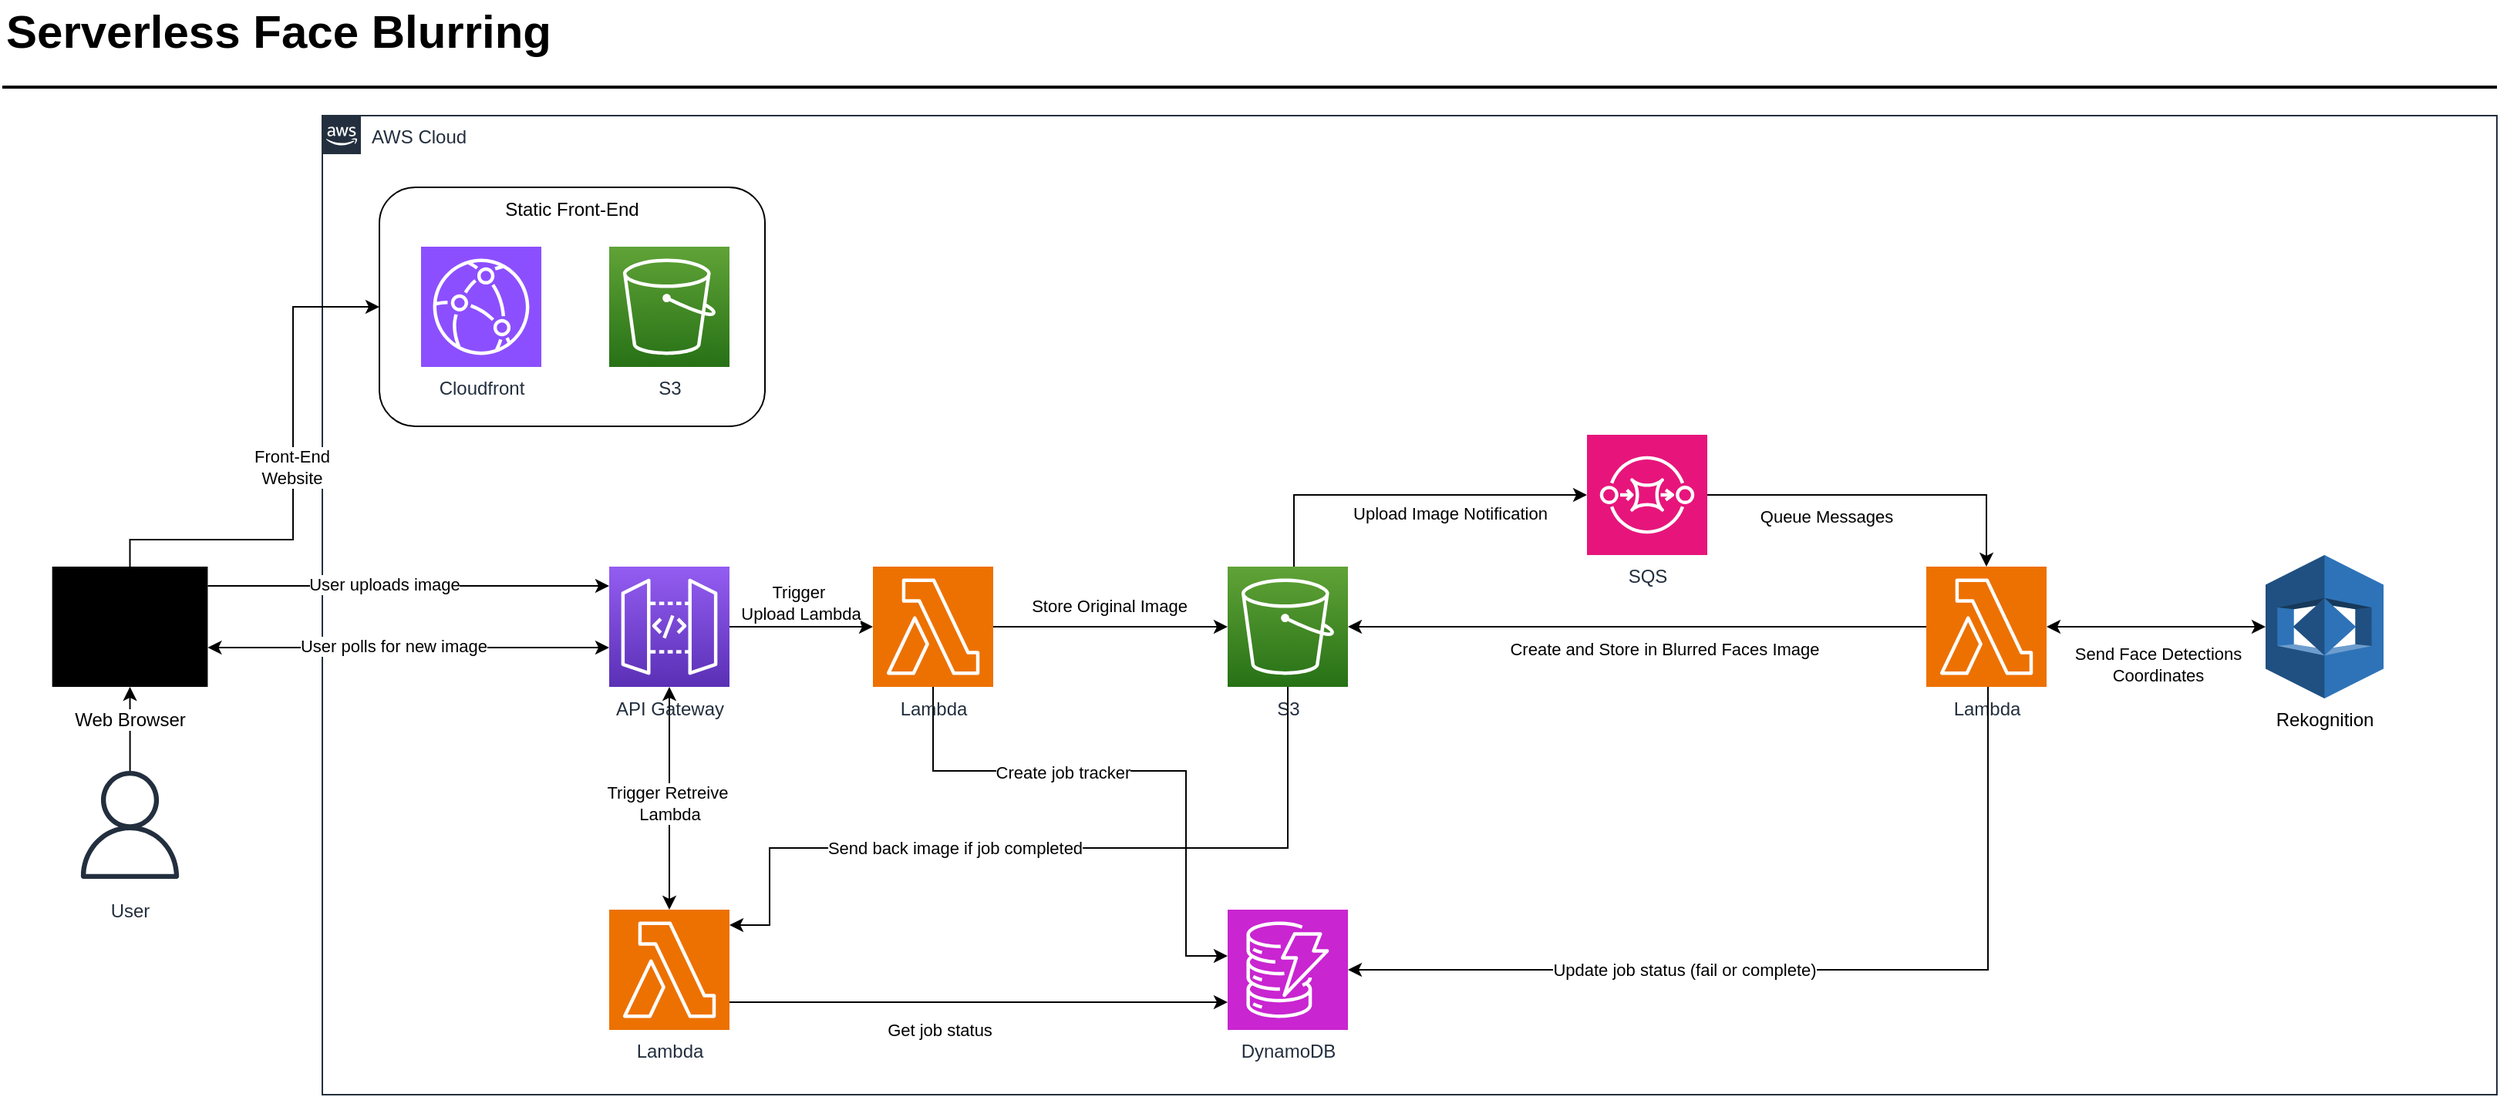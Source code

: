 <mxfile version="24.9.0">
  <diagram id="Ht1M8jgEwFfnCIfOTk4-" name="Page-1">
    <mxGraphModel dx="2074" dy="1146" grid="1" gridSize="10" guides="1" tooltips="1" connect="1" arrows="1" fold="1" page="1" pageScale="1" pageWidth="827" pageHeight="1169" math="0" shadow="0">
      <root>
        <mxCell id="0" />
        <mxCell id="1" parent="0" />
        <mxCell id="jZVaUwOg5UY3L9NAnvdq-71" value="AWS Cloud" style="points=[[0,0],[0.25,0],[0.5,0],[0.75,0],[1,0],[1,0.25],[1,0.5],[1,0.75],[1,1],[0.75,1],[0.5,1],[0.25,1],[0,1],[0,0.75],[0,0.5],[0,0.25]];outlineConnect=0;gradientColor=none;html=1;whiteSpace=wrap;fontSize=12;fontStyle=0;shape=mxgraph.aws4.group;grIcon=mxgraph.aws4.group_aws_cloud_alt;strokeColor=#232F3E;fillColor=none;verticalAlign=top;align=left;spacingLeft=30;fontColor=#232F3E;dashed=0;labelBackgroundColor=none;container=1;pointerEvents=0;collapsible=0;recursiveResize=0;" parent="1" vertex="1">
          <mxGeometry x="240" y="125" width="1410" height="635" as="geometry" />
        </mxCell>
        <mxCell id="ifsCe7wSicus5D4EdEdn-7" value="Static Front-End" style="rounded=1;whiteSpace=wrap;html=1;verticalAlign=top;" parent="jZVaUwOg5UY3L9NAnvdq-71" vertex="1">
          <mxGeometry x="37" y="46.5" width="250" height="155" as="geometry" />
        </mxCell>
        <mxCell id="jZVaUwOg5UY3L9NAnvdq-73" value="S3" style="outlineConnect=0;fontColor=#232F3E;gradientColor=#60A337;gradientDirection=north;fillColor=#277116;strokeColor=#ffffff;dashed=0;verticalLabelPosition=bottom;verticalAlign=top;align=center;html=1;fontSize=12;fontStyle=0;aspect=fixed;shape=mxgraph.aws4.resourceIcon;resIcon=mxgraph.aws4.s3;labelBackgroundColor=none;" parent="jZVaUwOg5UY3L9NAnvdq-71" vertex="1">
          <mxGeometry x="186" y="85" width="78" height="78" as="geometry" />
        </mxCell>
        <mxCell id="ASHzGRQUF6kaOziHz2nL-23" value="&lt;div&gt;Trigger&amp;nbsp;&lt;/div&gt;&lt;div&gt;Upload Lambda&lt;/div&gt;" style="edgeStyle=orthogonalEdgeStyle;rounded=0;orthogonalLoop=1;jettySize=auto;html=1;" edge="1" parent="jZVaUwOg5UY3L9NAnvdq-71" source="jZVaUwOg5UY3L9NAnvdq-74" target="ifsCe7wSicus5D4EdEdn-16">
          <mxGeometry x="-0.011" y="17" relative="1" as="geometry">
            <Array as="points">
              <mxPoint x="310" y="332" />
              <mxPoint x="310" y="332" />
            </Array>
            <mxPoint y="1" as="offset" />
          </mxGeometry>
        </mxCell>
        <mxCell id="ASHzGRQUF6kaOziHz2nL-30" style="edgeStyle=orthogonalEdgeStyle;rounded=0;orthogonalLoop=1;jettySize=auto;html=1;startArrow=classic;startFill=1;" edge="1" parent="jZVaUwOg5UY3L9NAnvdq-71" source="jZVaUwOg5UY3L9NAnvdq-74" target="ASHzGRQUF6kaOziHz2nL-29">
          <mxGeometry relative="1" as="geometry" />
        </mxCell>
        <mxCell id="ASHzGRQUF6kaOziHz2nL-31" value="&lt;div&gt;Trigger Retreive&amp;nbsp;&lt;/div&gt;&lt;div&gt;Lambda&lt;/div&gt;" style="edgeLabel;html=1;align=center;verticalAlign=middle;resizable=0;points=[];" vertex="1" connectable="0" parent="ASHzGRQUF6kaOziHz2nL-30">
          <mxGeometry x="0.039" relative="1" as="geometry">
            <mxPoint as="offset" />
          </mxGeometry>
        </mxCell>
        <mxCell id="jZVaUwOg5UY3L9NAnvdq-74" value="API Gateway" style="outlineConnect=0;fontColor=#232F3E;gradientColor=#945DF2;gradientDirection=north;fillColor=#5A30B5;strokeColor=#ffffff;dashed=0;verticalLabelPosition=bottom;verticalAlign=top;align=center;html=1;fontSize=12;fontStyle=0;aspect=fixed;shape=mxgraph.aws4.resourceIcon;resIcon=mxgraph.aws4.api_gateway;labelBackgroundColor=none;" parent="jZVaUwOg5UY3L9NAnvdq-71" vertex="1">
          <mxGeometry x="186" y="292.5" width="78" height="78" as="geometry" />
        </mxCell>
        <mxCell id="ifsCe7wSicus5D4EdEdn-5" value="Cloudfront" style="sketch=0;points=[[0,0,0],[0.25,0,0],[0.5,0,0],[0.75,0,0],[1,0,0],[0,1,0],[0.25,1,0],[0.5,1,0],[0.75,1,0],[1,1,0],[0,0.25,0],[0,0.5,0],[0,0.75,0],[1,0.25,0],[1,0.5,0],[1,0.75,0]];outlineConnect=0;fontColor=#232F3E;fillColor=#8C4FFF;strokeColor=#ffffff;dashed=0;verticalLabelPosition=bottom;verticalAlign=top;align=center;html=1;fontSize=12;fontStyle=0;aspect=fixed;shape=mxgraph.aws4.resourceIcon;resIcon=mxgraph.aws4.cloudfront;" parent="jZVaUwOg5UY3L9NAnvdq-71" vertex="1">
          <mxGeometry x="64" y="85" width="78" height="78" as="geometry" />
        </mxCell>
        <mxCell id="ASHzGRQUF6kaOziHz2nL-2" style="edgeStyle=orthogonalEdgeStyle;rounded=0;orthogonalLoop=1;jettySize=auto;html=1;" edge="1" parent="jZVaUwOg5UY3L9NAnvdq-71" source="ifsCe7wSicus5D4EdEdn-6" target="ifsCe7wSicus5D4EdEdn-19">
          <mxGeometry relative="1" as="geometry">
            <Array as="points">
              <mxPoint x="630" y="246" />
            </Array>
          </mxGeometry>
        </mxCell>
        <mxCell id="ASHzGRQUF6kaOziHz2nL-6" value="&lt;div&gt;Upload Image Notification&lt;/div&gt;" style="edgeLabel;html=1;align=center;verticalAlign=middle;resizable=0;points=[];" vertex="1" connectable="0" parent="ASHzGRQUF6kaOziHz2nL-2">
          <mxGeometry x="-0.255" y="1" relative="1" as="geometry">
            <mxPoint x="59" y="13" as="offset" />
          </mxGeometry>
        </mxCell>
        <mxCell id="ifsCe7wSicus5D4EdEdn-6" value="S3" style="outlineConnect=0;fontColor=#232F3E;gradientColor=#60A337;gradientDirection=north;fillColor=#277116;strokeColor=#ffffff;dashed=0;verticalLabelPosition=bottom;verticalAlign=top;align=center;html=1;fontSize=12;fontStyle=0;aspect=fixed;shape=mxgraph.aws4.resourceIcon;resIcon=mxgraph.aws4.s3;labelBackgroundColor=none;" parent="jZVaUwOg5UY3L9NAnvdq-71" vertex="1">
          <mxGeometry x="587" y="292.5" width="78" height="78" as="geometry" />
        </mxCell>
        <mxCell id="ifsCe7wSicus5D4EdEdn-18" style="edgeStyle=orthogonalEdgeStyle;rounded=0;orthogonalLoop=1;jettySize=auto;html=1;exitX=1;exitY=0.5;exitDx=0;exitDy=0;exitPerimeter=0;" parent="jZVaUwOg5UY3L9NAnvdq-71" edge="1" target="ifsCe7wSicus5D4EdEdn-6" source="ifsCe7wSicus5D4EdEdn-16">
          <mxGeometry relative="1" as="geometry">
            <mxPoint x="435" y="312.5" as="sourcePoint" />
            <mxPoint x="587" y="312.5" as="targetPoint" />
          </mxGeometry>
        </mxCell>
        <mxCell id="ifsCe7wSicus5D4EdEdn-23" value="Store Original Image" style="edgeLabel;html=1;align=center;verticalAlign=middle;resizable=0;points=[];" parent="ifsCe7wSicus5D4EdEdn-18" vertex="1" connectable="0">
          <mxGeometry x="-0.137" y="1" relative="1" as="geometry">
            <mxPoint x="9" y="-13" as="offset" />
          </mxGeometry>
        </mxCell>
        <mxCell id="ASHzGRQUF6kaOziHz2nL-38" style="edgeStyle=orthogonalEdgeStyle;rounded=0;orthogonalLoop=1;jettySize=auto;html=1;" edge="1" parent="jZVaUwOg5UY3L9NAnvdq-71" source="ifsCe7wSicus5D4EdEdn-16" target="ASHzGRQUF6kaOziHz2nL-17">
          <mxGeometry relative="1" as="geometry">
            <Array as="points">
              <mxPoint x="396" y="425" />
              <mxPoint x="560" y="425" />
              <mxPoint x="560" y="545" />
            </Array>
          </mxGeometry>
        </mxCell>
        <mxCell id="ASHzGRQUF6kaOziHz2nL-39" value="Create job tracker" style="edgeLabel;html=1;align=center;verticalAlign=middle;resizable=0;points=[];" vertex="1" connectable="0" parent="ASHzGRQUF6kaOziHz2nL-38">
          <mxGeometry x="-0.242" y="-1" relative="1" as="geometry">
            <mxPoint as="offset" />
          </mxGeometry>
        </mxCell>
        <mxCell id="ifsCe7wSicus5D4EdEdn-16" value="Lambda" style="sketch=0;points=[[0,0,0],[0.25,0,0],[0.5,0,0],[0.75,0,0],[1,0,0],[0,1,0],[0.25,1,0],[0.5,1,0],[0.75,1,0],[1,1,0],[0,0.25,0],[0,0.5,0],[0,0.75,0],[1,0.25,0],[1,0.5,0],[1,0.75,0]];outlineConnect=0;fontColor=#232F3E;fillColor=#ED7100;strokeColor=#ffffff;dashed=0;verticalLabelPosition=bottom;verticalAlign=top;align=center;html=1;fontSize=12;fontStyle=0;aspect=fixed;shape=mxgraph.aws4.resourceIcon;resIcon=mxgraph.aws4.lambda;" parent="jZVaUwOg5UY3L9NAnvdq-71" vertex="1">
          <mxGeometry x="357" y="292.5" width="78" height="78" as="geometry" />
        </mxCell>
        <mxCell id="ASHzGRQUF6kaOziHz2nL-3" style="edgeStyle=orthogonalEdgeStyle;rounded=0;orthogonalLoop=1;jettySize=auto;html=1;" edge="1" parent="jZVaUwOg5UY3L9NAnvdq-71" source="ifsCe7wSicus5D4EdEdn-19" target="ifsCe7wSicus5D4EdEdn-30">
          <mxGeometry relative="1" as="geometry" />
        </mxCell>
        <mxCell id="ASHzGRQUF6kaOziHz2nL-8" value="Queue Messages" style="edgeLabel;html=1;align=center;verticalAlign=middle;resizable=0;points=[];" vertex="1" connectable="0" parent="ASHzGRQUF6kaOziHz2nL-3">
          <mxGeometry x="-0.433" y="-1" relative="1" as="geometry">
            <mxPoint x="12" y="13" as="offset" />
          </mxGeometry>
        </mxCell>
        <mxCell id="ifsCe7wSicus5D4EdEdn-19" value="SQS" style="sketch=0;points=[[0,0,0],[0.25,0,0],[0.5,0,0],[0.75,0,0],[1,0,0],[0,1,0],[0.25,1,0],[0.5,1,0],[0.75,1,0],[1,1,0],[0,0.25,0],[0,0.5,0],[0,0.75,0],[1,0.25,0],[1,0.5,0],[1,0.75,0]];outlineConnect=0;fontColor=#232F3E;fillColor=#E7157B;strokeColor=#ffffff;dashed=0;verticalLabelPosition=bottom;verticalAlign=top;align=center;html=1;fontSize=12;fontStyle=0;aspect=fixed;shape=mxgraph.aws4.resourceIcon;resIcon=mxgraph.aws4.sqs;" parent="jZVaUwOg5UY3L9NAnvdq-71" vertex="1">
          <mxGeometry x="820" y="207" width="78" height="78" as="geometry" />
        </mxCell>
        <mxCell id="ifsCe7wSicus5D4EdEdn-33" style="edgeStyle=orthogonalEdgeStyle;rounded=0;orthogonalLoop=1;jettySize=auto;html=1;startArrow=classic;startFill=1;" parent="jZVaUwOg5UY3L9NAnvdq-71" source="ifsCe7wSicus5D4EdEdn-21" target="ifsCe7wSicus5D4EdEdn-30" edge="1">
          <mxGeometry relative="1" as="geometry" />
        </mxCell>
        <mxCell id="ifsCe7wSicus5D4EdEdn-34" value="&lt;div&gt;Send Face Detections&lt;/div&gt;&lt;div&gt;Coordinates&lt;br&gt;&lt;/div&gt;" style="edgeLabel;html=1;align=center;verticalAlign=middle;resizable=0;points=[];" parent="ifsCe7wSicus5D4EdEdn-33" vertex="1" connectable="0">
          <mxGeometry x="0.176" y="1" relative="1" as="geometry">
            <mxPoint x="13" y="23" as="offset" />
          </mxGeometry>
        </mxCell>
        <mxCell id="ifsCe7wSicus5D4EdEdn-21" value="Rekognition" style="outlineConnect=0;dashed=0;verticalLabelPosition=bottom;verticalAlign=top;align=center;html=1;shape=mxgraph.aws3.rekognition;fillColor=#2E73B8;gradientColor=none;labelBackgroundColor=default;" parent="jZVaUwOg5UY3L9NAnvdq-71" vertex="1">
          <mxGeometry x="1260" y="285" width="76.5" height="93" as="geometry" />
        </mxCell>
        <mxCell id="ASHzGRQUF6kaOziHz2nL-4" style="edgeStyle=orthogonalEdgeStyle;rounded=0;orthogonalLoop=1;jettySize=auto;html=1;" edge="1" parent="jZVaUwOg5UY3L9NAnvdq-71" source="ifsCe7wSicus5D4EdEdn-30" target="ifsCe7wSicus5D4EdEdn-6">
          <mxGeometry relative="1" as="geometry" />
        </mxCell>
        <mxCell id="ASHzGRQUF6kaOziHz2nL-9" value="Create and Store in Blurred Faces Image " style="edgeLabel;html=1;align=center;verticalAlign=middle;resizable=0;points=[];" vertex="1" connectable="0" parent="ASHzGRQUF6kaOziHz2nL-4">
          <mxGeometry x="0.008" y="-2" relative="1" as="geometry">
            <mxPoint x="19" y="16" as="offset" />
          </mxGeometry>
        </mxCell>
        <mxCell id="ifsCe7wSicus5D4EdEdn-30" value="Lambda" style="sketch=0;points=[[0,0,0],[0.25,0,0],[0.5,0,0],[0.75,0,0],[1,0,0],[0,1,0],[0.25,1,0],[0.5,1,0],[0.75,1,0],[1,1,0],[0,0.25,0],[0,0.5,0],[0,0.75,0],[1,0.25,0],[1,0.5,0],[1,0.75,0]];outlineConnect=0;fontColor=#232F3E;fillColor=#ED7100;strokeColor=#ffffff;dashed=0;verticalLabelPosition=bottom;verticalAlign=top;align=center;html=1;fontSize=12;fontStyle=0;aspect=fixed;shape=mxgraph.aws4.resourceIcon;resIcon=mxgraph.aws4.lambda;" parent="jZVaUwOg5UY3L9NAnvdq-71" vertex="1">
          <mxGeometry x="1040" y="292.5" width="78" height="78" as="geometry" />
        </mxCell>
        <mxCell id="ASHzGRQUF6kaOziHz2nL-17" value="DynamoDB" style="sketch=0;points=[[0,0,0],[0.25,0,0],[0.5,0,0],[0.75,0,0],[1,0,0],[0,1,0],[0.25,1,0],[0.5,1,0],[0.75,1,0],[1,1,0],[0,0.25,0],[0,0.5,0],[0,0.75,0],[1,0.25,0],[1,0.5,0],[1,0.75,0]];outlineConnect=0;fontColor=#232F3E;fillColor=#C925D1;strokeColor=#ffffff;dashed=0;verticalLabelPosition=bottom;verticalAlign=top;align=center;html=1;fontSize=12;fontStyle=0;aspect=fixed;shape=mxgraph.aws4.resourceIcon;resIcon=mxgraph.aws4.dynamodb;" vertex="1" parent="jZVaUwOg5UY3L9NAnvdq-71">
          <mxGeometry x="587" y="515" width="78" height="78" as="geometry" />
        </mxCell>
        <mxCell id="ASHzGRQUF6kaOziHz2nL-34" value="Send back image if job completed" style="edgeStyle=orthogonalEdgeStyle;rounded=0;orthogonalLoop=1;jettySize=auto;html=1;startArrow=classic;startFill=1;endArrow=none;endFill=0;" edge="1" parent="jZVaUwOg5UY3L9NAnvdq-71" source="ASHzGRQUF6kaOziHz2nL-29" target="ifsCe7wSicus5D4EdEdn-6">
          <mxGeometry x="-0.241" relative="1" as="geometry">
            <Array as="points">
              <mxPoint x="290" y="525" />
              <mxPoint x="290" y="475" />
              <mxPoint x="626" y="475" />
            </Array>
            <mxPoint as="offset" />
          </mxGeometry>
        </mxCell>
        <mxCell id="ASHzGRQUF6kaOziHz2nL-35" style="edgeStyle=orthogonalEdgeStyle;rounded=0;orthogonalLoop=1;jettySize=auto;html=1;" edge="1" parent="jZVaUwOg5UY3L9NAnvdq-71" source="ASHzGRQUF6kaOziHz2nL-29" target="ASHzGRQUF6kaOziHz2nL-17">
          <mxGeometry relative="1" as="geometry">
            <Array as="points">
              <mxPoint x="430" y="575" />
              <mxPoint x="430" y="575" />
            </Array>
          </mxGeometry>
        </mxCell>
        <mxCell id="ASHzGRQUF6kaOziHz2nL-36" value="Get job status" style="edgeLabel;html=1;align=center;verticalAlign=middle;resizable=0;points=[];" vertex="1" connectable="0" parent="ASHzGRQUF6kaOziHz2nL-35">
          <mxGeometry x="-0.195" y="-2" relative="1" as="geometry">
            <mxPoint x="6" y="16" as="offset" />
          </mxGeometry>
        </mxCell>
        <mxCell id="ASHzGRQUF6kaOziHz2nL-29" value="Lambda" style="sketch=0;points=[[0,0,0],[0.25,0,0],[0.5,0,0],[0.75,0,0],[1,0,0],[0,1,0],[0.25,1,0],[0.5,1,0],[0.75,1,0],[1,1,0],[0,0.25,0],[0,0.5,0],[0,0.75,0],[1,0.25,0],[1,0.5,0],[1,0.75,0]];outlineConnect=0;fontColor=#232F3E;fillColor=#ED7100;strokeColor=#ffffff;dashed=0;verticalLabelPosition=bottom;verticalAlign=top;align=center;html=1;fontSize=12;fontStyle=0;aspect=fixed;shape=mxgraph.aws4.resourceIcon;resIcon=mxgraph.aws4.lambda;" vertex="1" parent="jZVaUwOg5UY3L9NAnvdq-71">
          <mxGeometry x="186" y="515" width="78" height="78" as="geometry" />
        </mxCell>
        <mxCell id="ASHzGRQUF6kaOziHz2nL-37" style="edgeStyle=orthogonalEdgeStyle;rounded=0;orthogonalLoop=1;jettySize=auto;html=1;entryX=1;entryY=0.5;entryDx=0;entryDy=0;entryPerimeter=0;" edge="1" parent="jZVaUwOg5UY3L9NAnvdq-71" source="ifsCe7wSicus5D4EdEdn-30" target="ASHzGRQUF6kaOziHz2nL-17">
          <mxGeometry relative="1" as="geometry">
            <Array as="points">
              <mxPoint x="1080" y="554" />
            </Array>
          </mxGeometry>
        </mxCell>
        <mxCell id="ASHzGRQUF6kaOziHz2nL-40" value="Update job status (fail or complete) " style="edgeLabel;html=1;align=center;verticalAlign=middle;resizable=0;points=[];" vertex="1" connectable="0" parent="ASHzGRQUF6kaOziHz2nL-37">
          <mxGeometry x="0.275" y="2" relative="1" as="geometry">
            <mxPoint x="1" y="-2" as="offset" />
          </mxGeometry>
        </mxCell>
        <mxCell id="-QjtrjUzRDEMRZ5MF8oH-47" value="Serverless Face Blurring" style="text;html=1;resizable=0;points=[];autosize=1;align=left;verticalAlign=top;spacingTop=-4;fontSize=30;fontStyle=1;labelBackgroundColor=none;" parent="1" vertex="1">
          <mxGeometry x="32.5" y="50" width="350" height="40" as="geometry" />
        </mxCell>
        <mxCell id="SCVMTBWpLvtzJIhz15lM-1" value="" style="line;strokeWidth=2;html=1;fontSize=14;labelBackgroundColor=none;" parent="1" vertex="1">
          <mxGeometry x="32.5" y="101.5" width="1617.5" height="10" as="geometry" />
        </mxCell>
        <mxCell id="ASHzGRQUF6kaOziHz2nL-47" style="edgeStyle=orthogonalEdgeStyle;rounded=0;orthogonalLoop=1;jettySize=auto;html=1;" edge="1" parent="1" source="jZVaUwOg5UY3L9NAnvdq-60" target="ifsCe7wSicus5D4EdEdn-3">
          <mxGeometry relative="1" as="geometry" />
        </mxCell>
        <mxCell id="jZVaUwOg5UY3L9NAnvdq-60" value="User" style="outlineConnect=0;fontColor=#232F3E;gradientColor=none;fillColor=#232F3E;strokeColor=none;dashed=0;verticalLabelPosition=bottom;verticalAlign=top;align=center;html=1;fontSize=12;fontStyle=0;aspect=fixed;pointerEvents=1;shape=mxgraph.aws4.user;labelBackgroundColor=default;spacingTop=7;" parent="1" vertex="1">
          <mxGeometry x="80.27" y="550" width="70" height="70" as="geometry" />
        </mxCell>
        <mxCell id="ASHzGRQUF6kaOziHz2nL-41" style="edgeStyle=orthogonalEdgeStyle;rounded=0;orthogonalLoop=1;jettySize=auto;html=1;" edge="1" parent="1" source="ifsCe7wSicus5D4EdEdn-3" target="jZVaUwOg5UY3L9NAnvdq-74">
          <mxGeometry relative="1" as="geometry">
            <Array as="points">
              <mxPoint x="200" y="430" />
              <mxPoint x="200" y="430" />
            </Array>
          </mxGeometry>
        </mxCell>
        <mxCell id="ASHzGRQUF6kaOziHz2nL-44" value="User uploads image" style="edgeLabel;html=1;align=center;verticalAlign=middle;resizable=0;points=[];" vertex="1" connectable="0" parent="ASHzGRQUF6kaOziHz2nL-41">
          <mxGeometry x="-0.183" y="1" relative="1" as="geometry">
            <mxPoint x="8" as="offset" />
          </mxGeometry>
        </mxCell>
        <mxCell id="ASHzGRQUF6kaOziHz2nL-42" style="edgeStyle=orthogonalEdgeStyle;rounded=0;orthogonalLoop=1;jettySize=auto;html=1;startArrow=classic;startFill=1;" edge="1" parent="1" source="ifsCe7wSicus5D4EdEdn-3" target="jZVaUwOg5UY3L9NAnvdq-74">
          <mxGeometry relative="1" as="geometry">
            <Array as="points">
              <mxPoint x="300" y="470" />
              <mxPoint x="300" y="470" />
            </Array>
          </mxGeometry>
        </mxCell>
        <mxCell id="ASHzGRQUF6kaOziHz2nL-43" value="User polls for new image" style="edgeLabel;html=1;align=center;verticalAlign=middle;resizable=0;points=[];" vertex="1" connectable="0" parent="ASHzGRQUF6kaOziHz2nL-42">
          <mxGeometry x="-0.076" y="1" relative="1" as="geometry">
            <mxPoint as="offset" />
          </mxGeometry>
        </mxCell>
        <mxCell id="ASHzGRQUF6kaOziHz2nL-45" style="edgeStyle=orthogonalEdgeStyle;rounded=0;orthogonalLoop=1;jettySize=auto;html=1;entryX=0;entryY=0.5;entryDx=0;entryDy=0;" edge="1" parent="1" source="ifsCe7wSicus5D4EdEdn-3" target="ifsCe7wSicus5D4EdEdn-7">
          <mxGeometry relative="1" as="geometry">
            <Array as="points">
              <mxPoint x="115" y="400" />
              <mxPoint x="221" y="400" />
              <mxPoint x="221" y="249" />
            </Array>
          </mxGeometry>
        </mxCell>
        <mxCell id="ASHzGRQUF6kaOziHz2nL-46" value="&lt;div&gt;Front-End&lt;/div&gt;&lt;div&gt;Website&lt;/div&gt;" style="edgeLabel;html=1;align=center;verticalAlign=middle;resizable=0;points=[];" vertex="1" connectable="0" parent="ASHzGRQUF6kaOziHz2nL-45">
          <mxGeometry x="0.036" y="1" relative="1" as="geometry">
            <mxPoint as="offset" />
          </mxGeometry>
        </mxCell>
        <mxCell id="ifsCe7wSicus5D4EdEdn-3" value="Web Browser" style="sketch=0;verticalLabelPosition=bottom;sketch=0;aspect=fixed;html=1;verticalAlign=top;strokeColor=none;fillColor=#000000;align=center;outlineConnect=0;pointerEvents=1;shape=mxgraph.citrix2.desktop;labelBackgroundColor=default;spacingTop=7;" parent="1" vertex="1">
          <mxGeometry x="64.82" y="417.5" width="100.89" height="78" as="geometry" />
        </mxCell>
      </root>
    </mxGraphModel>
  </diagram>
</mxfile>
